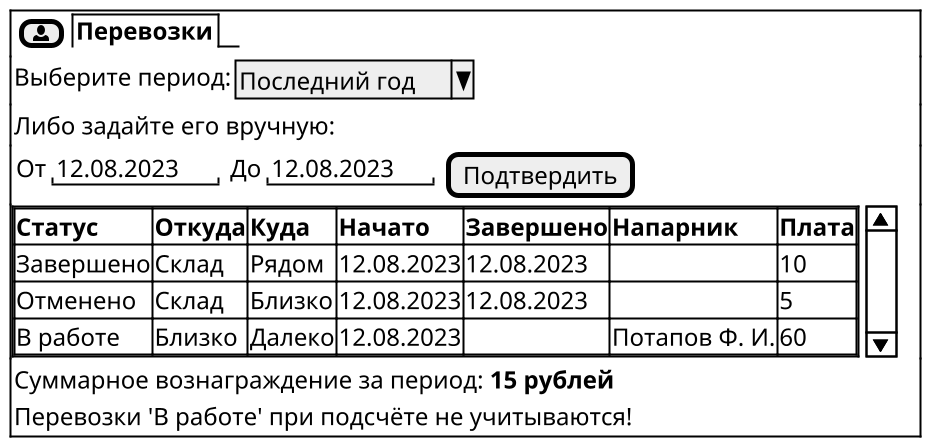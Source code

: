 @startsalt

scale 2

{+

{ { [<&person>] } | {/ <b>Перевозки } }
{ Выберите период: | ^Последний год^ }
{ Либо задайте его вручную: }
{
    { От | "12.08.2023" } | { До | "12.08.2023" } | [Подтвердить]
}
{SI{#
    <b>Статус | <b>Откуда | <b>Куда | <b>Начато | 
    <b>Завершено | <b>Напарник | <b>Плата

    Завершено | Склад  | Рядом  | 12.08.2023 | 12.08.2023 | .             | 10
    Отменено  | Склад  | Близко | 12.08.2023 | 12.08.2023 | .             | 5
    В работе  | Близко | Далеко | 12.08.2023 | .          | Потапов Ф. И. | 60 
}}
{ 
    Суммарное вознаграждение за период: <b>15 рублей 
    Перевозки 'В работе' при подсчёте не учитываются! 
}
 
}

@endsalt


